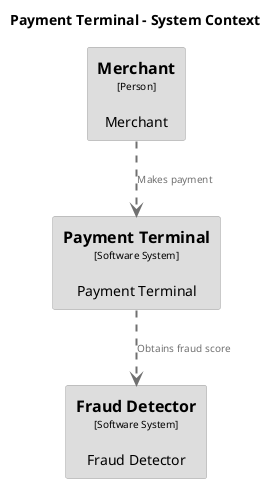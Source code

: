 @startuml
set separator none
title Payment Terminal - System Context

top to bottom direction

skinparam {
  arrowFontSize 10
  defaultTextAlignment center
  wrapWidth 200
  maxMessageSize 100
}

hide stereotype

skinparam rectangle<<FraudDetector>> {
  BackgroundColor #dddddd
  FontColor #000000
  BorderColor #9a9a9a
  shadowing false
}
skinparam rectangle<<Merchant>> {
  BackgroundColor #dddddd
  FontColor #000000
  BorderColor #9a9a9a
  shadowing false
}
skinparam rectangle<<PaymentTerminal>> {
  BackgroundColor #dddddd
  FontColor #000000
  BorderColor #9a9a9a
  shadowing false
}

rectangle "==Merchant\n<size:10>[Person]</size>\n\nMerchant" <<Merchant>> as Merchant
rectangle "==Payment Terminal\n<size:10>[Software System]</size>\n\nPayment Terminal" <<PaymentTerminal>> as PaymentTerminal
rectangle "==Fraud Detector\n<size:10>[Software System]</size>\n\nFraud Detector" <<FraudDetector>> as FraudDetector

Merchant .[#707070,thickness=2].> PaymentTerminal : "<color:#707070>Makes payment"
PaymentTerminal .[#707070,thickness=2].> FraudDetector : "<color:#707070>Obtains fraud score"
@enduml